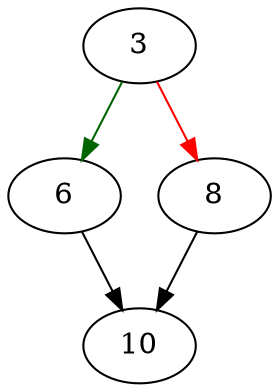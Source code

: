 strict digraph "fallback_failure_callback" {
	// Node definitions.
	3 [entry=true];
	6;
	8;
	10;

	// Edge definitions.
	3 -> 6 [
		color=darkgreen
		cond=true
	];
	3 -> 8 [
		color=red
		cond=false
	];
	6 -> 10;
	8 -> 10;
}
